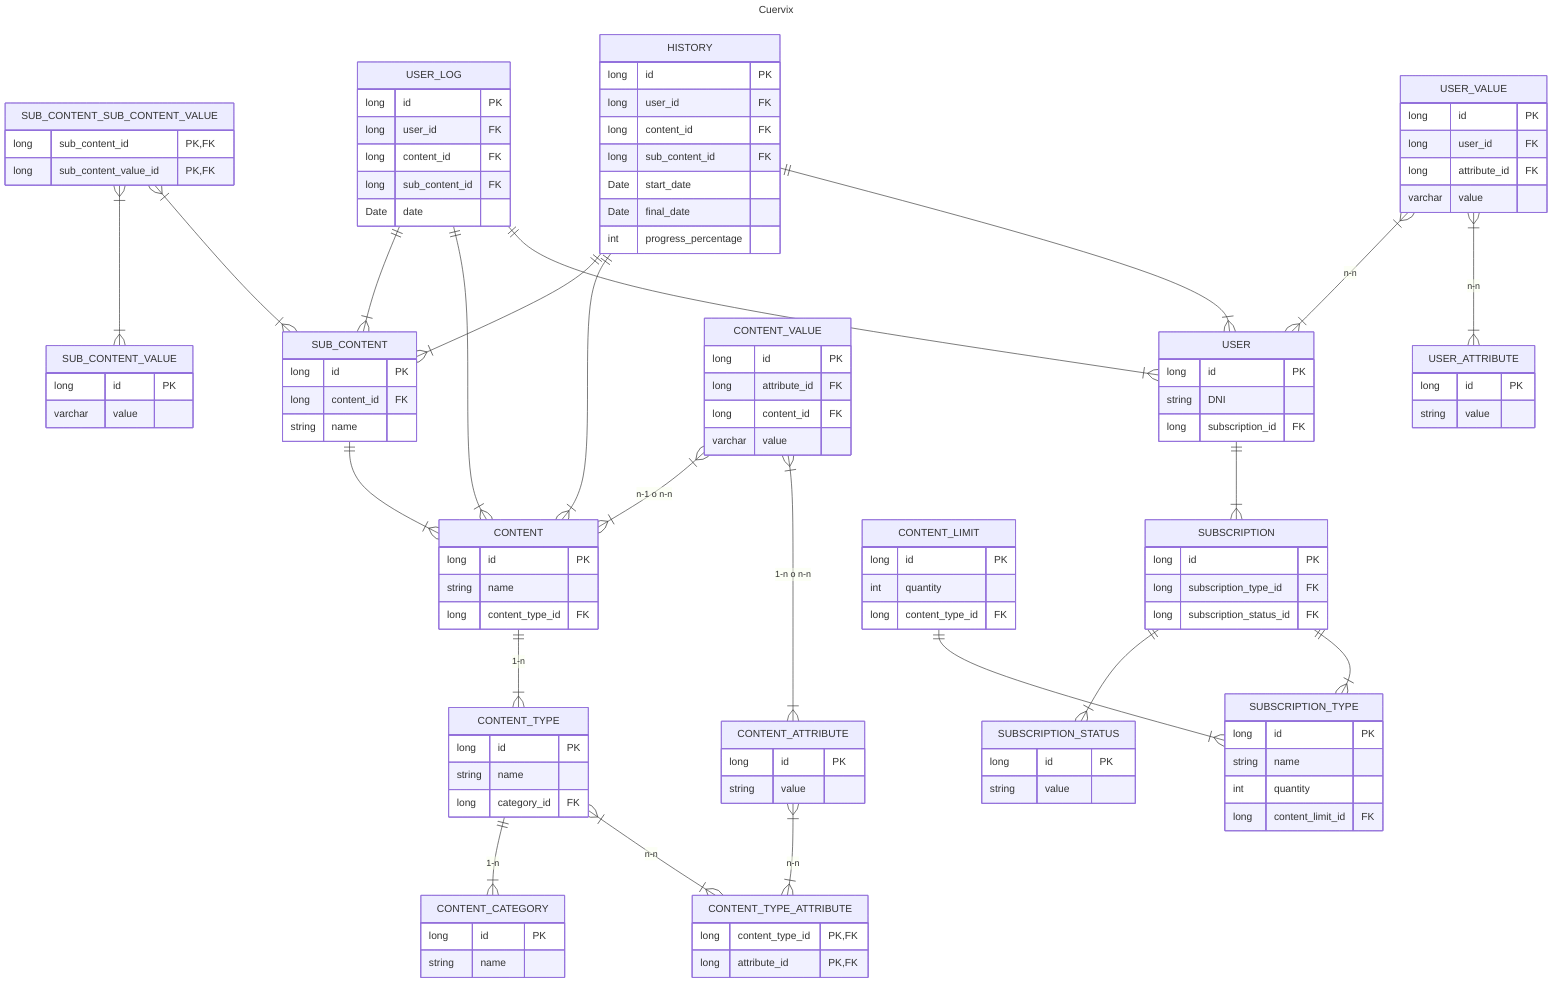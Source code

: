 ---
title: Cuervix
---
erDiagram
    CONTENT ||--|{ CONTENT_TYPE : "1-n"
    CONTENT{
        long id PK
        string name
        long content_type_id FK
    }

    SUB_CONTENT ||--|{ CONTENT : ""
    SUB_CONTENT{
        long id PK
        long content_id FK
        string name
    }

    SUB_CONTENT_SUB_CONTENT_VALUE }|--|{ SUB_CONTENT_VALUE :""
    SUB_CONTENT_SUB_CONTENT_VALUE }|--|{ SUB_CONTENT :""
    SUB_CONTENT_SUB_CONTENT_VALUE{
        long sub_content_id PK, FK
        long sub_content_value_id PK, FK
    }

    SUB_CONTENT_VALUE{
        long id PK
        varchar value
    }


    CONTENT_TYPE ||--|{ CONTENT_CATEGORY : "1-n"
    CONTENT_TYPE{
        long id PK
        string name
        long category_id FK
    }

    CONTENT_CATEGORY{
        long id PK
        string name
    }

    CONTENT_TYPE }|--|{ CONTENT_TYPE_ATTRIBUTE : "n-n"
    CONTENT_ATTRIBUTE }|--|{ CONTENT_TYPE_ATTRIBUTE : "n-n"

    CONTENT_ATTRIBUTE{
        long id PK
        string value
    }

    CONTENT_TYPE_ATTRIBUTE{
        long content_type_id PK, FK
        long attribute_id PK, FK
    }




    USER{
        long id PK
        string DNI
        long subscription_id FK
    }

    USER_VALUE }|--|{ USER : "n-n"
    USER_VALUE{
        long id PK
        long user_id FK
        long attribute_id FK
        varchar value
    }
    USER_VALUE }|--|{ USER_ATTRIBUTE : "n-n"

    USER_ATTRIBUTE{
        long id PK
        string value
    }

    CONTENT_VALUE }|--|{ CONTENT : "n-1 o n-n"
    CONTENT_VALUE{
        long id PK
        long attribute_id FK
        long content_id FK
        varchar value
    }
    CONTENT_VALUE }|--|{ CONTENT_ATTRIBUTE : "1-n o n-n"

    USER ||--|{ SUBSCRIPTION : ""
    SUBSCRIPTION{
        long id PK
        long subscription_type_id FK
        long subscription_status_id FK

    }

    SUBSCRIPTION ||--|{ SUBSCRIPTION_STATUS : ""
    SUBSCRIPTION_STATUS{
        long id PK
        string value
    }

    SUBSCRIPTION ||--|{ SUBSCRIPTION_TYPE : ""
    SUBSCRIPTION_TYPE{
        long id PK
        string name
        int quantity
        long content_limit_id FK
    }

    CONTENT_LIMIT ||--|{ SUBSCRIPTION_TYPE : ""
    CONTENT_LIMIT{
        long id PK
        int quantity
        long content_type_id FK
    }

    USER_LOG ||--|{ SUB_CONTENT : ""
    USER_LOG ||--|{ CONTENT : ""
    USER_LOG ||--|{ USER : ""
    USER_LOG{
        long id PK
        long user_id FK
        long content_id FK
        long sub_content_id FK
        Date date
    }

    HISTORY ||--|{ SUB_CONTENT : ""
    HISTORY ||--|{ CONTENT : ""
    HISTORY ||--|{ USER : ""
    HISTORY{
        long id PK
        long user_id FK
        long content_id FK
        long sub_content_id FK
        Date start_date
        Date final_date
        int progress_percentage

    }
